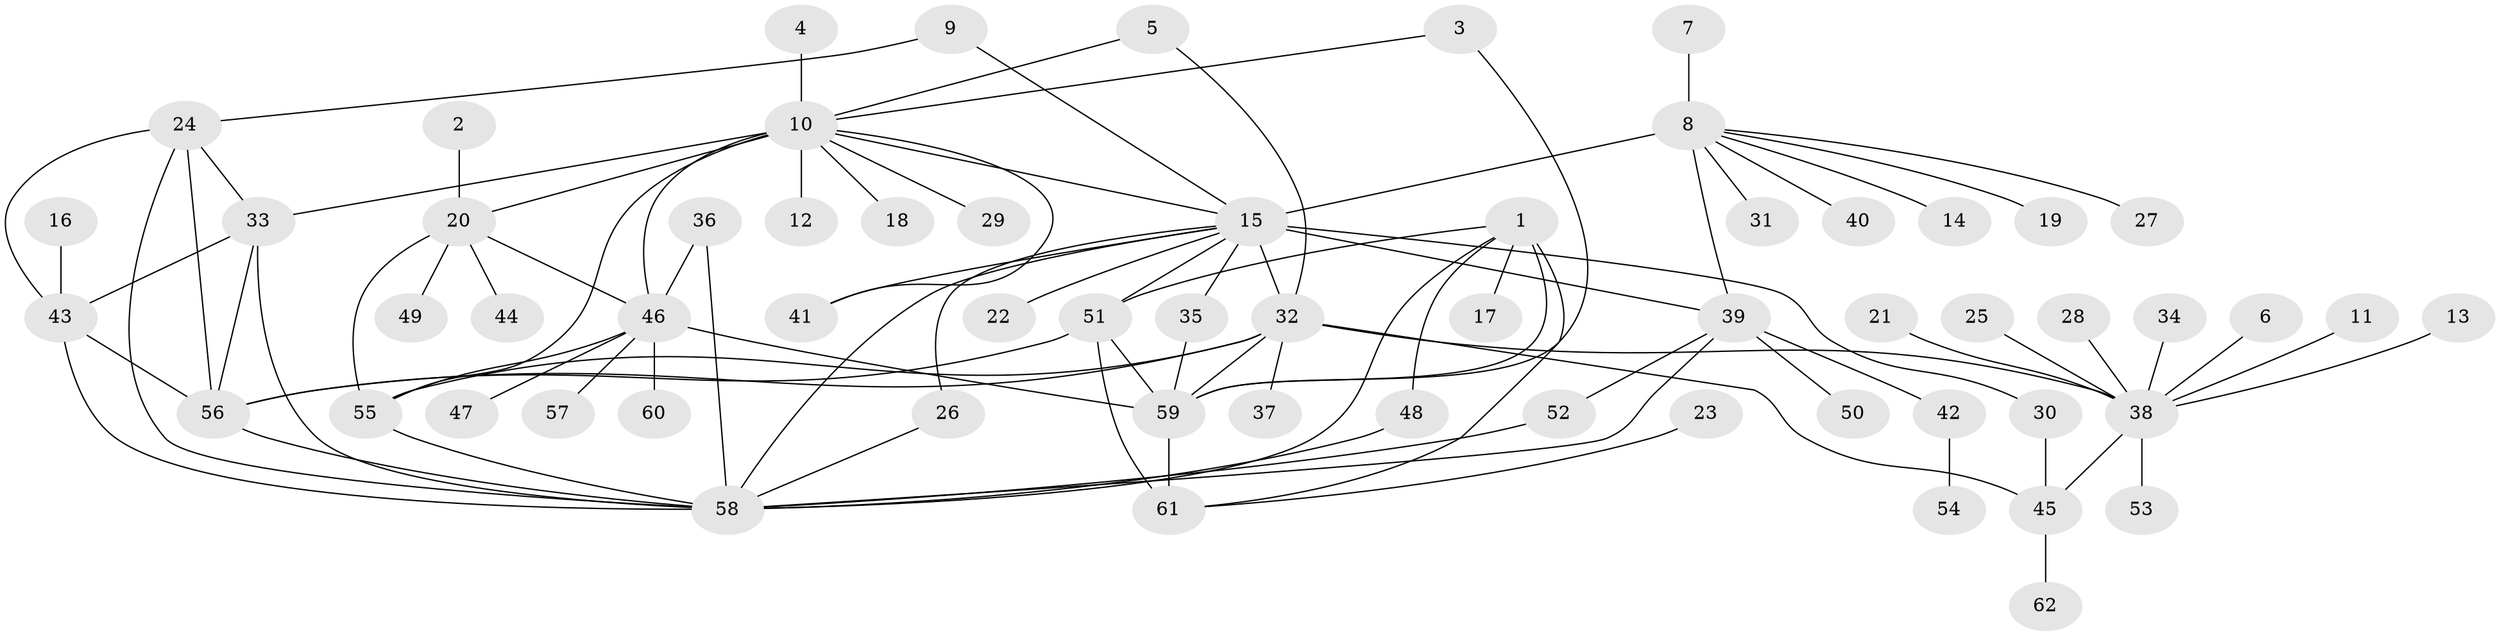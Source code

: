 // original degree distribution, {8: 0.04878048780487805, 9: 0.04065040650406504, 7: 0.04878048780487805, 6: 0.056910569105691054, 12: 0.016260162601626018, 11: 0.008130081300813009, 16: 0.008130081300813009, 10: 0.008130081300813009, 15: 0.008130081300813009, 3: 0.04065040650406504, 1: 0.5040650406504065, 2: 0.21138211382113822}
// Generated by graph-tools (version 1.1) at 2025/45/03/06/25 01:45:10]
// undirected, 62 vertices, 94 edges
graph export_dot {
graph [start="1"]
  node [color=gray90,style=filled];
  1;
  2;
  3;
  4;
  5;
  6;
  7;
  8;
  9;
  10;
  11;
  12;
  13;
  14;
  15;
  16;
  17;
  18;
  19;
  20;
  21;
  22;
  23;
  24;
  25;
  26;
  27;
  28;
  29;
  30;
  31;
  32;
  33;
  34;
  35;
  36;
  37;
  38;
  39;
  40;
  41;
  42;
  43;
  44;
  45;
  46;
  47;
  48;
  49;
  50;
  51;
  52;
  53;
  54;
  55;
  56;
  57;
  58;
  59;
  60;
  61;
  62;
  1 -- 17 [weight=1.0];
  1 -- 48 [weight=1.0];
  1 -- 51 [weight=1.0];
  1 -- 58 [weight=1.0];
  1 -- 59 [weight=2.0];
  1 -- 61 [weight=2.0];
  2 -- 20 [weight=1.0];
  3 -- 10 [weight=1.0];
  3 -- 59 [weight=1.0];
  4 -- 10 [weight=1.0];
  5 -- 10 [weight=1.0];
  5 -- 32 [weight=1.0];
  6 -- 38 [weight=1.0];
  7 -- 8 [weight=1.0];
  8 -- 14 [weight=1.0];
  8 -- 15 [weight=6.0];
  8 -- 19 [weight=1.0];
  8 -- 27 [weight=1.0];
  8 -- 31 [weight=1.0];
  8 -- 39 [weight=3.0];
  8 -- 40 [weight=1.0];
  9 -- 15 [weight=1.0];
  9 -- 24 [weight=1.0];
  10 -- 12 [weight=1.0];
  10 -- 15 [weight=1.0];
  10 -- 18 [weight=1.0];
  10 -- 20 [weight=2.0];
  10 -- 29 [weight=1.0];
  10 -- 33 [weight=1.0];
  10 -- 41 [weight=1.0];
  10 -- 46 [weight=1.0];
  10 -- 55 [weight=2.0];
  11 -- 38 [weight=1.0];
  13 -- 38 [weight=1.0];
  15 -- 22 [weight=1.0];
  15 -- 26 [weight=1.0];
  15 -- 30 [weight=1.0];
  15 -- 32 [weight=1.0];
  15 -- 35 [weight=1.0];
  15 -- 39 [weight=2.0];
  15 -- 41 [weight=1.0];
  15 -- 51 [weight=1.0];
  15 -- 58 [weight=1.0];
  16 -- 43 [weight=1.0];
  20 -- 44 [weight=1.0];
  20 -- 46 [weight=2.0];
  20 -- 49 [weight=1.0];
  20 -- 55 [weight=4.0];
  21 -- 38 [weight=1.0];
  23 -- 61 [weight=1.0];
  24 -- 33 [weight=2.0];
  24 -- 43 [weight=2.0];
  24 -- 56 [weight=2.0];
  24 -- 58 [weight=2.0];
  25 -- 38 [weight=1.0];
  26 -- 58 [weight=1.0];
  28 -- 38 [weight=1.0];
  30 -- 45 [weight=1.0];
  32 -- 37 [weight=1.0];
  32 -- 38 [weight=6.0];
  32 -- 45 [weight=3.0];
  32 -- 55 [weight=1.0];
  32 -- 56 [weight=1.0];
  32 -- 59 [weight=1.0];
  33 -- 43 [weight=1.0];
  33 -- 56 [weight=1.0];
  33 -- 58 [weight=1.0];
  34 -- 38 [weight=1.0];
  35 -- 59 [weight=1.0];
  36 -- 46 [weight=1.0];
  36 -- 58 [weight=1.0];
  38 -- 45 [weight=2.0];
  38 -- 53 [weight=1.0];
  39 -- 42 [weight=1.0];
  39 -- 50 [weight=1.0];
  39 -- 52 [weight=1.0];
  39 -- 58 [weight=1.0];
  42 -- 54 [weight=1.0];
  43 -- 56 [weight=1.0];
  43 -- 58 [weight=1.0];
  45 -- 62 [weight=1.0];
  46 -- 47 [weight=1.0];
  46 -- 55 [weight=2.0];
  46 -- 57 [weight=1.0];
  46 -- 59 [weight=1.0];
  46 -- 60 [weight=1.0];
  48 -- 58 [weight=1.0];
  51 -- 56 [weight=1.0];
  51 -- 59 [weight=2.0];
  51 -- 61 [weight=2.0];
  52 -- 58 [weight=1.0];
  55 -- 58 [weight=1.0];
  56 -- 58 [weight=1.0];
  59 -- 61 [weight=4.0];
}
